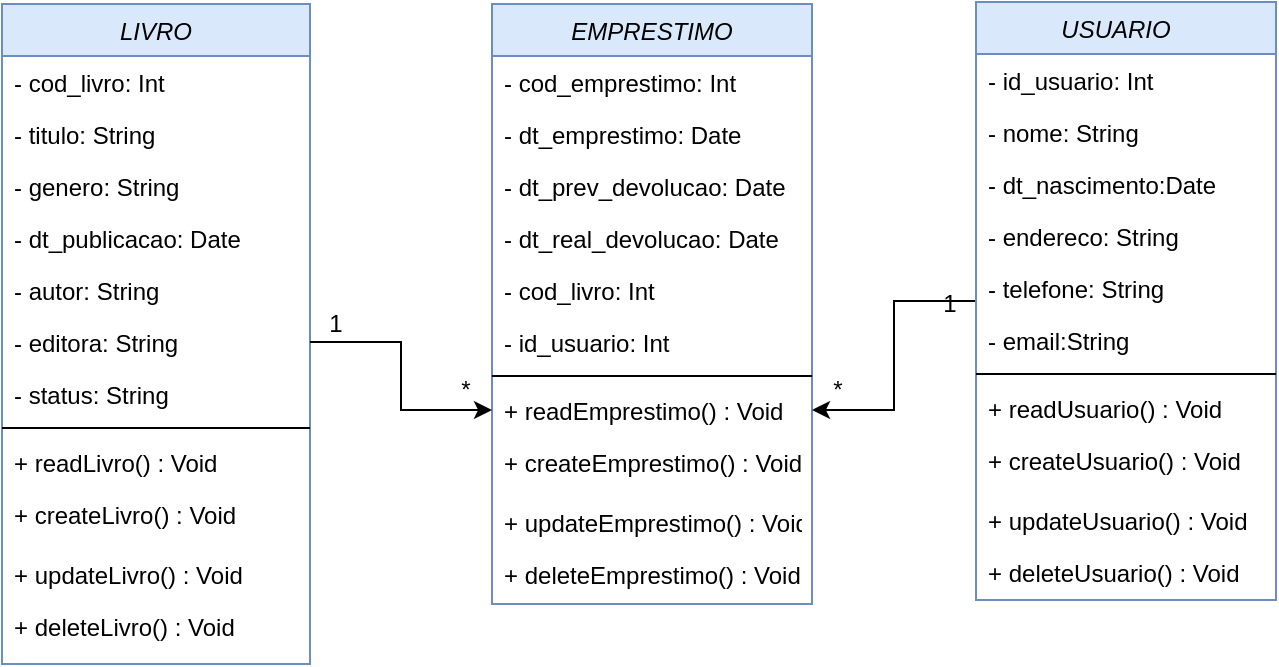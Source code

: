 <mxfile version="21.5.2" type="github">
  <diagram id="C5RBs43oDa-KdzZeNtuy" name="Page-1">
    <mxGraphModel dx="1339" dy="1822" grid="1" gridSize="10" guides="1" tooltips="1" connect="1" arrows="1" fold="1" page="1" pageScale="1" pageWidth="827" pageHeight="1169" math="0" shadow="0">
      <root>
        <mxCell id="WIyWlLk6GJQsqaUBKTNV-0" />
        <mxCell id="WIyWlLk6GJQsqaUBKTNV-1" parent="WIyWlLk6GJQsqaUBKTNV-0" />
        <mxCell id="zkfFHV4jXpPFQw0GAbJ--0" value="LIVRO" style="swimlane;fontStyle=2;align=center;verticalAlign=top;childLayout=stackLayout;horizontal=1;startSize=26;horizontalStack=0;resizeParent=1;resizeLast=0;collapsible=1;marginBottom=0;rounded=0;shadow=0;strokeWidth=1;fillColor=#dae8fc;strokeColor=#6c8ebf;" parent="WIyWlLk6GJQsqaUBKTNV-1" vertex="1">
          <mxGeometry x="156" y="-278" width="154" height="330" as="geometry">
            <mxRectangle x="230" y="140" width="160" height="26" as="alternateBounds" />
          </mxGeometry>
        </mxCell>
        <mxCell id="zkfFHV4jXpPFQw0GAbJ--1" value="- cod_livro: Int" style="text;align=left;verticalAlign=top;spacingLeft=4;spacingRight=4;overflow=hidden;rotatable=0;points=[[0,0.5],[1,0.5]];portConstraint=eastwest;" parent="zkfFHV4jXpPFQw0GAbJ--0" vertex="1">
          <mxGeometry y="26" width="154" height="26" as="geometry" />
        </mxCell>
        <mxCell id="zkfFHV4jXpPFQw0GAbJ--2" value="- titulo: String" style="text;align=left;verticalAlign=top;spacingLeft=4;spacingRight=4;overflow=hidden;rotatable=0;points=[[0,0.5],[1,0.5]];portConstraint=eastwest;rounded=0;shadow=0;html=0;" parent="zkfFHV4jXpPFQw0GAbJ--0" vertex="1">
          <mxGeometry y="52" width="154" height="26" as="geometry" />
        </mxCell>
        <mxCell id="hLUQw5qYI7aQL8tXGm06-2" value="- genero: String" style="text;align=left;verticalAlign=top;spacingLeft=4;spacingRight=4;overflow=hidden;rotatable=0;points=[[0,0.5],[1,0.5]];portConstraint=eastwest;rounded=0;shadow=0;html=0;" parent="zkfFHV4jXpPFQw0GAbJ--0" vertex="1">
          <mxGeometry y="78" width="154" height="26" as="geometry" />
        </mxCell>
        <mxCell id="zkfFHV4jXpPFQw0GAbJ--3" value="- dt_publicacao: Date" style="text;align=left;verticalAlign=top;spacingLeft=4;spacingRight=4;overflow=hidden;rotatable=0;points=[[0,0.5],[1,0.5]];portConstraint=eastwest;rounded=0;shadow=0;html=0;" parent="zkfFHV4jXpPFQw0GAbJ--0" vertex="1">
          <mxGeometry y="104" width="154" height="26" as="geometry" />
        </mxCell>
        <mxCell id="hLUQw5qYI7aQL8tXGm06-4" value="- autor: String&#xa;" style="text;align=left;verticalAlign=top;spacingLeft=4;spacingRight=4;overflow=hidden;rotatable=0;points=[[0,0.5],[1,0.5]];portConstraint=eastwest;rounded=0;shadow=0;html=0;" parent="zkfFHV4jXpPFQw0GAbJ--0" vertex="1">
          <mxGeometry y="130" width="154" height="26" as="geometry" />
        </mxCell>
        <mxCell id="hLUQw5qYI7aQL8tXGm06-3" value="- editora: String&#xa;" style="text;align=left;verticalAlign=top;spacingLeft=4;spacingRight=4;overflow=hidden;rotatable=0;points=[[0,0.5],[1,0.5]];portConstraint=eastwest;rounded=0;shadow=0;html=0;" parent="zkfFHV4jXpPFQw0GAbJ--0" vertex="1">
          <mxGeometry y="156" width="154" height="26" as="geometry" />
        </mxCell>
        <mxCell id="hLUQw5qYI7aQL8tXGm06-9" value="- status: String" style="text;align=left;verticalAlign=top;spacingLeft=4;spacingRight=4;overflow=hidden;rotatable=0;points=[[0,0.5],[1,0.5]];portConstraint=eastwest;rounded=0;shadow=0;html=0;" parent="zkfFHV4jXpPFQw0GAbJ--0" vertex="1">
          <mxGeometry y="182" width="154" height="26" as="geometry" />
        </mxCell>
        <mxCell id="zkfFHV4jXpPFQw0GAbJ--4" value="" style="line;html=1;strokeWidth=1;align=left;verticalAlign=middle;spacingTop=-1;spacingLeft=3;spacingRight=3;rotatable=0;labelPosition=right;points=[];portConstraint=eastwest;" parent="zkfFHV4jXpPFQw0GAbJ--0" vertex="1">
          <mxGeometry y="208" width="154" height="8" as="geometry" />
        </mxCell>
        <mxCell id="hLUQw5qYI7aQL8tXGm06-7" value="+ readLivro() : Void" style="text;align=left;verticalAlign=top;spacingLeft=4;spacingRight=4;overflow=hidden;rotatable=0;points=[[0,0.5],[1,0.5]];portConstraint=eastwest;" parent="zkfFHV4jXpPFQw0GAbJ--0" vertex="1">
          <mxGeometry y="216" width="154" height="26" as="geometry" />
        </mxCell>
        <mxCell id="zkfFHV4jXpPFQw0GAbJ--5" value="+ createLivro() : Void" style="text;align=left;verticalAlign=top;spacingLeft=4;spacingRight=4;overflow=hidden;rotatable=0;points=[[0,0.5],[1,0.5]];portConstraint=eastwest;" parent="zkfFHV4jXpPFQw0GAbJ--0" vertex="1">
          <mxGeometry y="242" width="154" height="30" as="geometry" />
        </mxCell>
        <mxCell id="hLUQw5qYI7aQL8tXGm06-6" value="+ updateLivro() : Void" style="text;align=left;verticalAlign=top;spacingLeft=4;spacingRight=4;overflow=hidden;rotatable=0;points=[[0,0.5],[1,0.5]];portConstraint=eastwest;" parent="zkfFHV4jXpPFQw0GAbJ--0" vertex="1">
          <mxGeometry y="272" width="154" height="26" as="geometry" />
        </mxCell>
        <mxCell id="hLUQw5qYI7aQL8tXGm06-5" value="+ deleteLivro() : Void" style="text;align=left;verticalAlign=top;spacingLeft=4;spacingRight=4;overflow=hidden;rotatable=0;points=[[0,0.5],[1,0.5]];portConstraint=eastwest;" parent="zkfFHV4jXpPFQw0GAbJ--0" vertex="1">
          <mxGeometry y="298" width="154" height="26" as="geometry" />
        </mxCell>
        <mxCell id="hLUQw5qYI7aQL8tXGm06-26" value="EMPRESTIMO" style="swimlane;fontStyle=2;align=center;verticalAlign=top;childLayout=stackLayout;horizontal=1;startSize=26;horizontalStack=0;resizeParent=1;resizeLast=0;collapsible=1;marginBottom=0;rounded=0;shadow=0;strokeWidth=1;fillColor=#dae8fc;strokeColor=#6c8ebf;" parent="WIyWlLk6GJQsqaUBKTNV-1" vertex="1">
          <mxGeometry x="401" y="-278" width="160" height="300" as="geometry">
            <mxRectangle x="230" y="140" width="160" height="26" as="alternateBounds" />
          </mxGeometry>
        </mxCell>
        <mxCell id="hLUQw5qYI7aQL8tXGm06-27" value="- cod_emprestimo: Int" style="text;align=left;verticalAlign=top;spacingLeft=4;spacingRight=4;overflow=hidden;rotatable=0;points=[[0,0.5],[1,0.5]];portConstraint=eastwest;" parent="hLUQw5qYI7aQL8tXGm06-26" vertex="1">
          <mxGeometry y="26" width="160" height="26" as="geometry" />
        </mxCell>
        <mxCell id="hLUQw5qYI7aQL8tXGm06-28" value="- dt_emprestimo: Date" style="text;align=left;verticalAlign=top;spacingLeft=4;spacingRight=4;overflow=hidden;rotatable=0;points=[[0,0.5],[1,0.5]];portConstraint=eastwest;rounded=0;shadow=0;html=0;" parent="hLUQw5qYI7aQL8tXGm06-26" vertex="1">
          <mxGeometry y="52" width="160" height="26" as="geometry" />
        </mxCell>
        <mxCell id="hLUQw5qYI7aQL8tXGm06-29" value="- dt_prev_devolucao: Date" style="text;align=left;verticalAlign=top;spacingLeft=4;spacingRight=4;overflow=hidden;rotatable=0;points=[[0,0.5],[1,0.5]];portConstraint=eastwest;rounded=0;shadow=0;html=0;" parent="hLUQw5qYI7aQL8tXGm06-26" vertex="1">
          <mxGeometry y="78" width="160" height="26" as="geometry" />
        </mxCell>
        <mxCell id="hLUQw5qYI7aQL8tXGm06-30" value="- dt_real_devolucao: Date" style="text;align=left;verticalAlign=top;spacingLeft=4;spacingRight=4;overflow=hidden;rotatable=0;points=[[0,0.5],[1,0.5]];portConstraint=eastwest;rounded=0;shadow=0;html=0;" parent="hLUQw5qYI7aQL8tXGm06-26" vertex="1">
          <mxGeometry y="104" width="160" height="26" as="geometry" />
        </mxCell>
        <mxCell id="Wwv9M3WvWNb5ERZQQ2Mw-2" value="- cod_livro: Int" style="text;align=left;verticalAlign=top;spacingLeft=4;spacingRight=4;overflow=hidden;rotatable=0;points=[[0,0.5],[1,0.5]];portConstraint=eastwest;" vertex="1" parent="hLUQw5qYI7aQL8tXGm06-26">
          <mxGeometry y="130" width="160" height="26" as="geometry" />
        </mxCell>
        <mxCell id="Wwv9M3WvWNb5ERZQQ2Mw-0" value="- id_usuario: Int" style="text;align=left;verticalAlign=top;spacingLeft=4;spacingRight=4;overflow=hidden;rotatable=0;points=[[0,0.5],[1,0.5]];portConstraint=eastwest;rounded=0;shadow=0;html=0;" vertex="1" parent="hLUQw5qYI7aQL8tXGm06-26">
          <mxGeometry y="156" width="160" height="26" as="geometry" />
        </mxCell>
        <mxCell id="hLUQw5qYI7aQL8tXGm06-34" value="" style="line;html=1;strokeWidth=1;align=left;verticalAlign=middle;spacingTop=-1;spacingLeft=3;spacingRight=3;rotatable=0;labelPosition=right;points=[];portConstraint=eastwest;" parent="hLUQw5qYI7aQL8tXGm06-26" vertex="1">
          <mxGeometry y="182" width="160" height="8" as="geometry" />
        </mxCell>
        <mxCell id="hLUQw5qYI7aQL8tXGm06-35" value="+ readEmprestimo() : Void" style="text;align=left;verticalAlign=top;spacingLeft=4;spacingRight=4;overflow=hidden;rotatable=0;points=[[0,0.5],[1,0.5]];portConstraint=eastwest;" parent="hLUQw5qYI7aQL8tXGm06-26" vertex="1">
          <mxGeometry y="190" width="160" height="26" as="geometry" />
        </mxCell>
        <mxCell id="hLUQw5qYI7aQL8tXGm06-36" value="+ createEmprestimo() : Void" style="text;align=left;verticalAlign=top;spacingLeft=4;spacingRight=4;overflow=hidden;rotatable=0;points=[[0,0.5],[1,0.5]];portConstraint=eastwest;" parent="hLUQw5qYI7aQL8tXGm06-26" vertex="1">
          <mxGeometry y="216" width="160" height="30" as="geometry" />
        </mxCell>
        <mxCell id="hLUQw5qYI7aQL8tXGm06-37" value="+ updateEmprestimo() : Void" style="text;align=left;verticalAlign=top;spacingLeft=4;spacingRight=4;overflow=hidden;rotatable=0;points=[[0,0.5],[1,0.5]];portConstraint=eastwest;" parent="hLUQw5qYI7aQL8tXGm06-26" vertex="1">
          <mxGeometry y="246" width="160" height="26" as="geometry" />
        </mxCell>
        <mxCell id="hLUQw5qYI7aQL8tXGm06-38" value="+ deleteEmprestimo() : Void" style="text;align=left;verticalAlign=top;spacingLeft=4;spacingRight=4;overflow=hidden;rotatable=0;points=[[0,0.5],[1,0.5]];portConstraint=eastwest;" parent="hLUQw5qYI7aQL8tXGm06-26" vertex="1">
          <mxGeometry y="272" width="160" height="26" as="geometry" />
        </mxCell>
        <mxCell id="Wwv9M3WvWNb5ERZQQ2Mw-58" value="" style="edgeStyle=orthogonalEdgeStyle;rounded=0;orthogonalLoop=1;jettySize=auto;html=1;" edge="1" parent="WIyWlLk6GJQsqaUBKTNV-1" source="Wwv9M3WvWNb5ERZQQ2Mw-3" target="hLUQw5qYI7aQL8tXGm06-35">
          <mxGeometry relative="1" as="geometry" />
        </mxCell>
        <mxCell id="Wwv9M3WvWNb5ERZQQ2Mw-3" value="USUARIO   " style="swimlane;fontStyle=2;align=center;verticalAlign=top;childLayout=stackLayout;horizontal=1;startSize=26;horizontalStack=0;resizeParent=1;resizeLast=0;collapsible=1;marginBottom=0;rounded=0;shadow=0;strokeWidth=1;fillColor=#dae8fc;strokeColor=#6c8ebf;" vertex="1" parent="WIyWlLk6GJQsqaUBKTNV-1">
          <mxGeometry x="643" y="-279" width="150" height="299" as="geometry">
            <mxRectangle x="230" y="140" width="160" height="26" as="alternateBounds" />
          </mxGeometry>
        </mxCell>
        <mxCell id="Wwv9M3WvWNb5ERZQQ2Mw-16" value="- id_usuario: Int" style="text;align=left;verticalAlign=top;spacingLeft=4;spacingRight=4;overflow=hidden;rotatable=0;points=[[0,0.5],[1,0.5]];portConstraint=eastwest;rounded=0;shadow=0;html=0;" vertex="1" parent="Wwv9M3WvWNb5ERZQQ2Mw-3">
          <mxGeometry y="26" width="150" height="26" as="geometry" />
        </mxCell>
        <mxCell id="Wwv9M3WvWNb5ERZQQ2Mw-4" value="- nome: String" style="text;align=left;verticalAlign=top;spacingLeft=4;spacingRight=4;overflow=hidden;rotatable=0;points=[[0,0.5],[1,0.5]];portConstraint=eastwest;" vertex="1" parent="Wwv9M3WvWNb5ERZQQ2Mw-3">
          <mxGeometry y="52" width="150" height="26" as="geometry" />
        </mxCell>
        <mxCell id="Wwv9M3WvWNb5ERZQQ2Mw-5" value="- dt_nascimento:Date" style="text;align=left;verticalAlign=top;spacingLeft=4;spacingRight=4;overflow=hidden;rotatable=0;points=[[0,0.5],[1,0.5]];portConstraint=eastwest;rounded=0;shadow=0;html=0;" vertex="1" parent="Wwv9M3WvWNb5ERZQQ2Mw-3">
          <mxGeometry y="78" width="150" height="26" as="geometry" />
        </mxCell>
        <mxCell id="Wwv9M3WvWNb5ERZQQ2Mw-6" value="- endereco: String" style="text;align=left;verticalAlign=top;spacingLeft=4;spacingRight=4;overflow=hidden;rotatable=0;points=[[0,0.5],[1,0.5]];portConstraint=eastwest;rounded=0;shadow=0;html=0;" vertex="1" parent="Wwv9M3WvWNb5ERZQQ2Mw-3">
          <mxGeometry y="104" width="150" height="26" as="geometry" />
        </mxCell>
        <mxCell id="Wwv9M3WvWNb5ERZQQ2Mw-7" value="- telefone: String" style="text;align=left;verticalAlign=top;spacingLeft=4;spacingRight=4;overflow=hidden;rotatable=0;points=[[0,0.5],[1,0.5]];portConstraint=eastwest;rounded=0;shadow=0;html=0;" vertex="1" parent="Wwv9M3WvWNb5ERZQQ2Mw-3">
          <mxGeometry y="130" width="150" height="26" as="geometry" />
        </mxCell>
        <mxCell id="Wwv9M3WvWNb5ERZQQ2Mw-8" value="- email:String" style="text;align=left;verticalAlign=top;spacingLeft=4;spacingRight=4;overflow=hidden;rotatable=0;points=[[0,0.5],[1,0.5]];portConstraint=eastwest;" vertex="1" parent="Wwv9M3WvWNb5ERZQQ2Mw-3">
          <mxGeometry y="156" width="150" height="26" as="geometry" />
        </mxCell>
        <mxCell id="Wwv9M3WvWNb5ERZQQ2Mw-10" value="" style="line;html=1;strokeWidth=1;align=left;verticalAlign=middle;spacingTop=-1;spacingLeft=3;spacingRight=3;rotatable=0;labelPosition=right;points=[];portConstraint=eastwest;" vertex="1" parent="Wwv9M3WvWNb5ERZQQ2Mw-3">
          <mxGeometry y="182" width="150" height="8" as="geometry" />
        </mxCell>
        <mxCell id="Wwv9M3WvWNb5ERZQQ2Mw-11" value="+ readUsuario() : Void" style="text;align=left;verticalAlign=top;spacingLeft=4;spacingRight=4;overflow=hidden;rotatable=0;points=[[0,0.5],[1,0.5]];portConstraint=eastwest;" vertex="1" parent="Wwv9M3WvWNb5ERZQQ2Mw-3">
          <mxGeometry y="190" width="150" height="26" as="geometry" />
        </mxCell>
        <mxCell id="Wwv9M3WvWNb5ERZQQ2Mw-12" value="+ createUsuario() : Void" style="text;align=left;verticalAlign=top;spacingLeft=4;spacingRight=4;overflow=hidden;rotatable=0;points=[[0,0.5],[1,0.5]];portConstraint=eastwest;" vertex="1" parent="Wwv9M3WvWNb5ERZQQ2Mw-3">
          <mxGeometry y="216" width="150" height="30" as="geometry" />
        </mxCell>
        <mxCell id="Wwv9M3WvWNb5ERZQQ2Mw-13" value="+ updateUsuario() : Void" style="text;align=left;verticalAlign=top;spacingLeft=4;spacingRight=4;overflow=hidden;rotatable=0;points=[[0,0.5],[1,0.5]];portConstraint=eastwest;" vertex="1" parent="Wwv9M3WvWNb5ERZQQ2Mw-3">
          <mxGeometry y="246" width="150" height="26" as="geometry" />
        </mxCell>
        <mxCell id="Wwv9M3WvWNb5ERZQQ2Mw-14" value="+ deleteUsuario() : Void" style="text;align=left;verticalAlign=top;spacingLeft=4;spacingRight=4;overflow=hidden;rotatable=0;points=[[0,0.5],[1,0.5]];portConstraint=eastwest;" vertex="1" parent="Wwv9M3WvWNb5ERZQQ2Mw-3">
          <mxGeometry y="272" width="150" height="26" as="geometry" />
        </mxCell>
        <mxCell id="Wwv9M3WvWNb5ERZQQ2Mw-50" value="" style="edgeStyle=orthogonalEdgeStyle;rounded=0;orthogonalLoop=1;jettySize=auto;html=1;" edge="1" parent="WIyWlLk6GJQsqaUBKTNV-1" source="hLUQw5qYI7aQL8tXGm06-3" target="hLUQw5qYI7aQL8tXGm06-35">
          <mxGeometry relative="1" as="geometry" />
        </mxCell>
        <mxCell id="Wwv9M3WvWNb5ERZQQ2Mw-53" value="*" style="text;html=1;strokeColor=none;fillColor=none;align=center;verticalAlign=middle;whiteSpace=wrap;rounded=0;" vertex="1" parent="WIyWlLk6GJQsqaUBKTNV-1">
          <mxGeometry x="375" y="-90" width="26" height="10" as="geometry" />
        </mxCell>
        <mxCell id="Wwv9M3WvWNb5ERZQQ2Mw-59" value="*" style="text;html=1;strokeColor=none;fillColor=none;align=center;verticalAlign=middle;whiteSpace=wrap;rounded=0;" vertex="1" parent="WIyWlLk6GJQsqaUBKTNV-1">
          <mxGeometry x="561" y="-90" width="26" height="10" as="geometry" />
        </mxCell>
        <mxCell id="Wwv9M3WvWNb5ERZQQ2Mw-61" value="1" style="text;html=1;strokeColor=none;fillColor=none;align=center;verticalAlign=middle;whiteSpace=wrap;rounded=0;" vertex="1" parent="WIyWlLk6GJQsqaUBKTNV-1">
          <mxGeometry x="617" y="-133" width="26" height="10" as="geometry" />
        </mxCell>
        <mxCell id="Wwv9M3WvWNb5ERZQQ2Mw-62" value="1" style="text;html=1;strokeColor=none;fillColor=none;align=center;verticalAlign=middle;whiteSpace=wrap;rounded=0;" vertex="1" parent="WIyWlLk6GJQsqaUBKTNV-1">
          <mxGeometry x="310" y="-123" width="26" height="10" as="geometry" />
        </mxCell>
      </root>
    </mxGraphModel>
  </diagram>
</mxfile>
